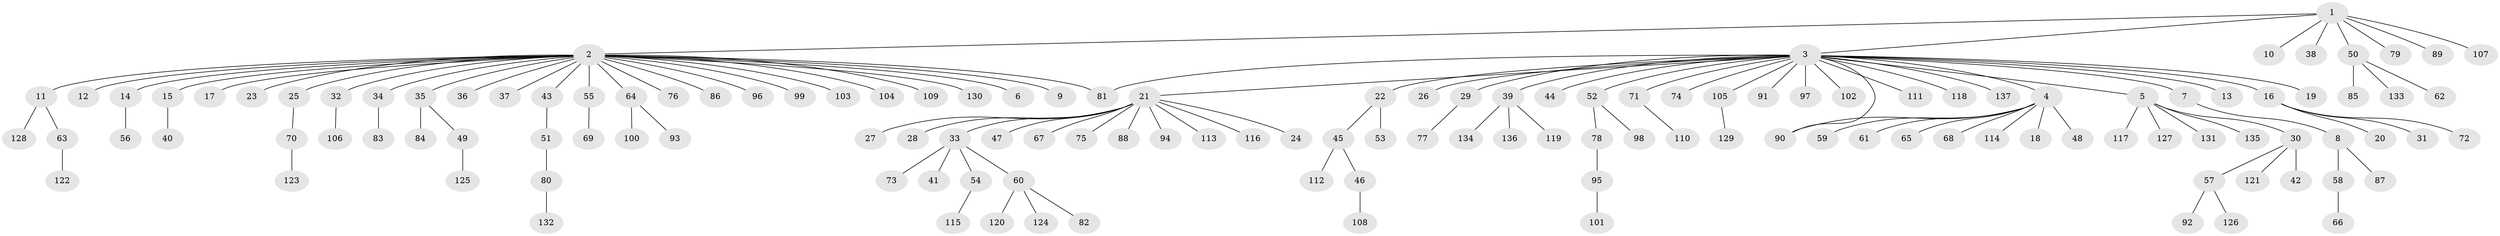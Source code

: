 // coarse degree distribution, {7: 0.009523809523809525, 26: 0.009523809523809525, 24: 0.009523809523809525, 8: 0.009523809523809525, 5: 0.009523809523809525, 1: 0.7428571428571429, 3: 0.06666666666666667, 4: 0.01904761904761905, 11: 0.009523809523809525, 2: 0.11428571428571428}
// Generated by graph-tools (version 1.1) at 2025/41/03/06/25 10:41:49]
// undirected, 137 vertices, 138 edges
graph export_dot {
graph [start="1"]
  node [color=gray90,style=filled];
  1;
  2;
  3;
  4;
  5;
  6;
  7;
  8;
  9;
  10;
  11;
  12;
  13;
  14;
  15;
  16;
  17;
  18;
  19;
  20;
  21;
  22;
  23;
  24;
  25;
  26;
  27;
  28;
  29;
  30;
  31;
  32;
  33;
  34;
  35;
  36;
  37;
  38;
  39;
  40;
  41;
  42;
  43;
  44;
  45;
  46;
  47;
  48;
  49;
  50;
  51;
  52;
  53;
  54;
  55;
  56;
  57;
  58;
  59;
  60;
  61;
  62;
  63;
  64;
  65;
  66;
  67;
  68;
  69;
  70;
  71;
  72;
  73;
  74;
  75;
  76;
  77;
  78;
  79;
  80;
  81;
  82;
  83;
  84;
  85;
  86;
  87;
  88;
  89;
  90;
  91;
  92;
  93;
  94;
  95;
  96;
  97;
  98;
  99;
  100;
  101;
  102;
  103;
  104;
  105;
  106;
  107;
  108;
  109;
  110;
  111;
  112;
  113;
  114;
  115;
  116;
  117;
  118;
  119;
  120;
  121;
  122;
  123;
  124;
  125;
  126;
  127;
  128;
  129;
  130;
  131;
  132;
  133;
  134;
  135;
  136;
  137;
  1 -- 2;
  1 -- 3;
  1 -- 10;
  1 -- 38;
  1 -- 50;
  1 -- 79;
  1 -- 89;
  1 -- 107;
  2 -- 6;
  2 -- 9;
  2 -- 11;
  2 -- 12;
  2 -- 14;
  2 -- 15;
  2 -- 17;
  2 -- 23;
  2 -- 25;
  2 -- 32;
  2 -- 34;
  2 -- 35;
  2 -- 36;
  2 -- 37;
  2 -- 43;
  2 -- 55;
  2 -- 64;
  2 -- 76;
  2 -- 81;
  2 -- 86;
  2 -- 96;
  2 -- 99;
  2 -- 103;
  2 -- 104;
  2 -- 109;
  2 -- 130;
  3 -- 4;
  3 -- 5;
  3 -- 7;
  3 -- 13;
  3 -- 16;
  3 -- 19;
  3 -- 21;
  3 -- 22;
  3 -- 26;
  3 -- 29;
  3 -- 39;
  3 -- 44;
  3 -- 52;
  3 -- 71;
  3 -- 74;
  3 -- 81;
  3 -- 90;
  3 -- 91;
  3 -- 97;
  3 -- 102;
  3 -- 105;
  3 -- 111;
  3 -- 118;
  3 -- 137;
  4 -- 18;
  4 -- 48;
  4 -- 59;
  4 -- 61;
  4 -- 65;
  4 -- 68;
  4 -- 90;
  4 -- 114;
  5 -- 30;
  5 -- 117;
  5 -- 127;
  5 -- 131;
  5 -- 135;
  7 -- 8;
  8 -- 58;
  8 -- 87;
  11 -- 63;
  11 -- 128;
  14 -- 56;
  15 -- 40;
  16 -- 20;
  16 -- 31;
  16 -- 72;
  21 -- 24;
  21 -- 27;
  21 -- 28;
  21 -- 33;
  21 -- 47;
  21 -- 67;
  21 -- 75;
  21 -- 88;
  21 -- 94;
  21 -- 113;
  21 -- 116;
  22 -- 45;
  22 -- 53;
  25 -- 70;
  29 -- 77;
  30 -- 42;
  30 -- 57;
  30 -- 121;
  32 -- 106;
  33 -- 41;
  33 -- 54;
  33 -- 60;
  33 -- 73;
  34 -- 83;
  35 -- 49;
  35 -- 84;
  39 -- 119;
  39 -- 134;
  39 -- 136;
  43 -- 51;
  45 -- 46;
  45 -- 112;
  46 -- 108;
  49 -- 125;
  50 -- 62;
  50 -- 85;
  50 -- 133;
  51 -- 80;
  52 -- 78;
  52 -- 98;
  54 -- 115;
  55 -- 69;
  57 -- 92;
  57 -- 126;
  58 -- 66;
  60 -- 82;
  60 -- 120;
  60 -- 124;
  63 -- 122;
  64 -- 93;
  64 -- 100;
  70 -- 123;
  71 -- 110;
  78 -- 95;
  80 -- 132;
  95 -- 101;
  105 -- 129;
}
